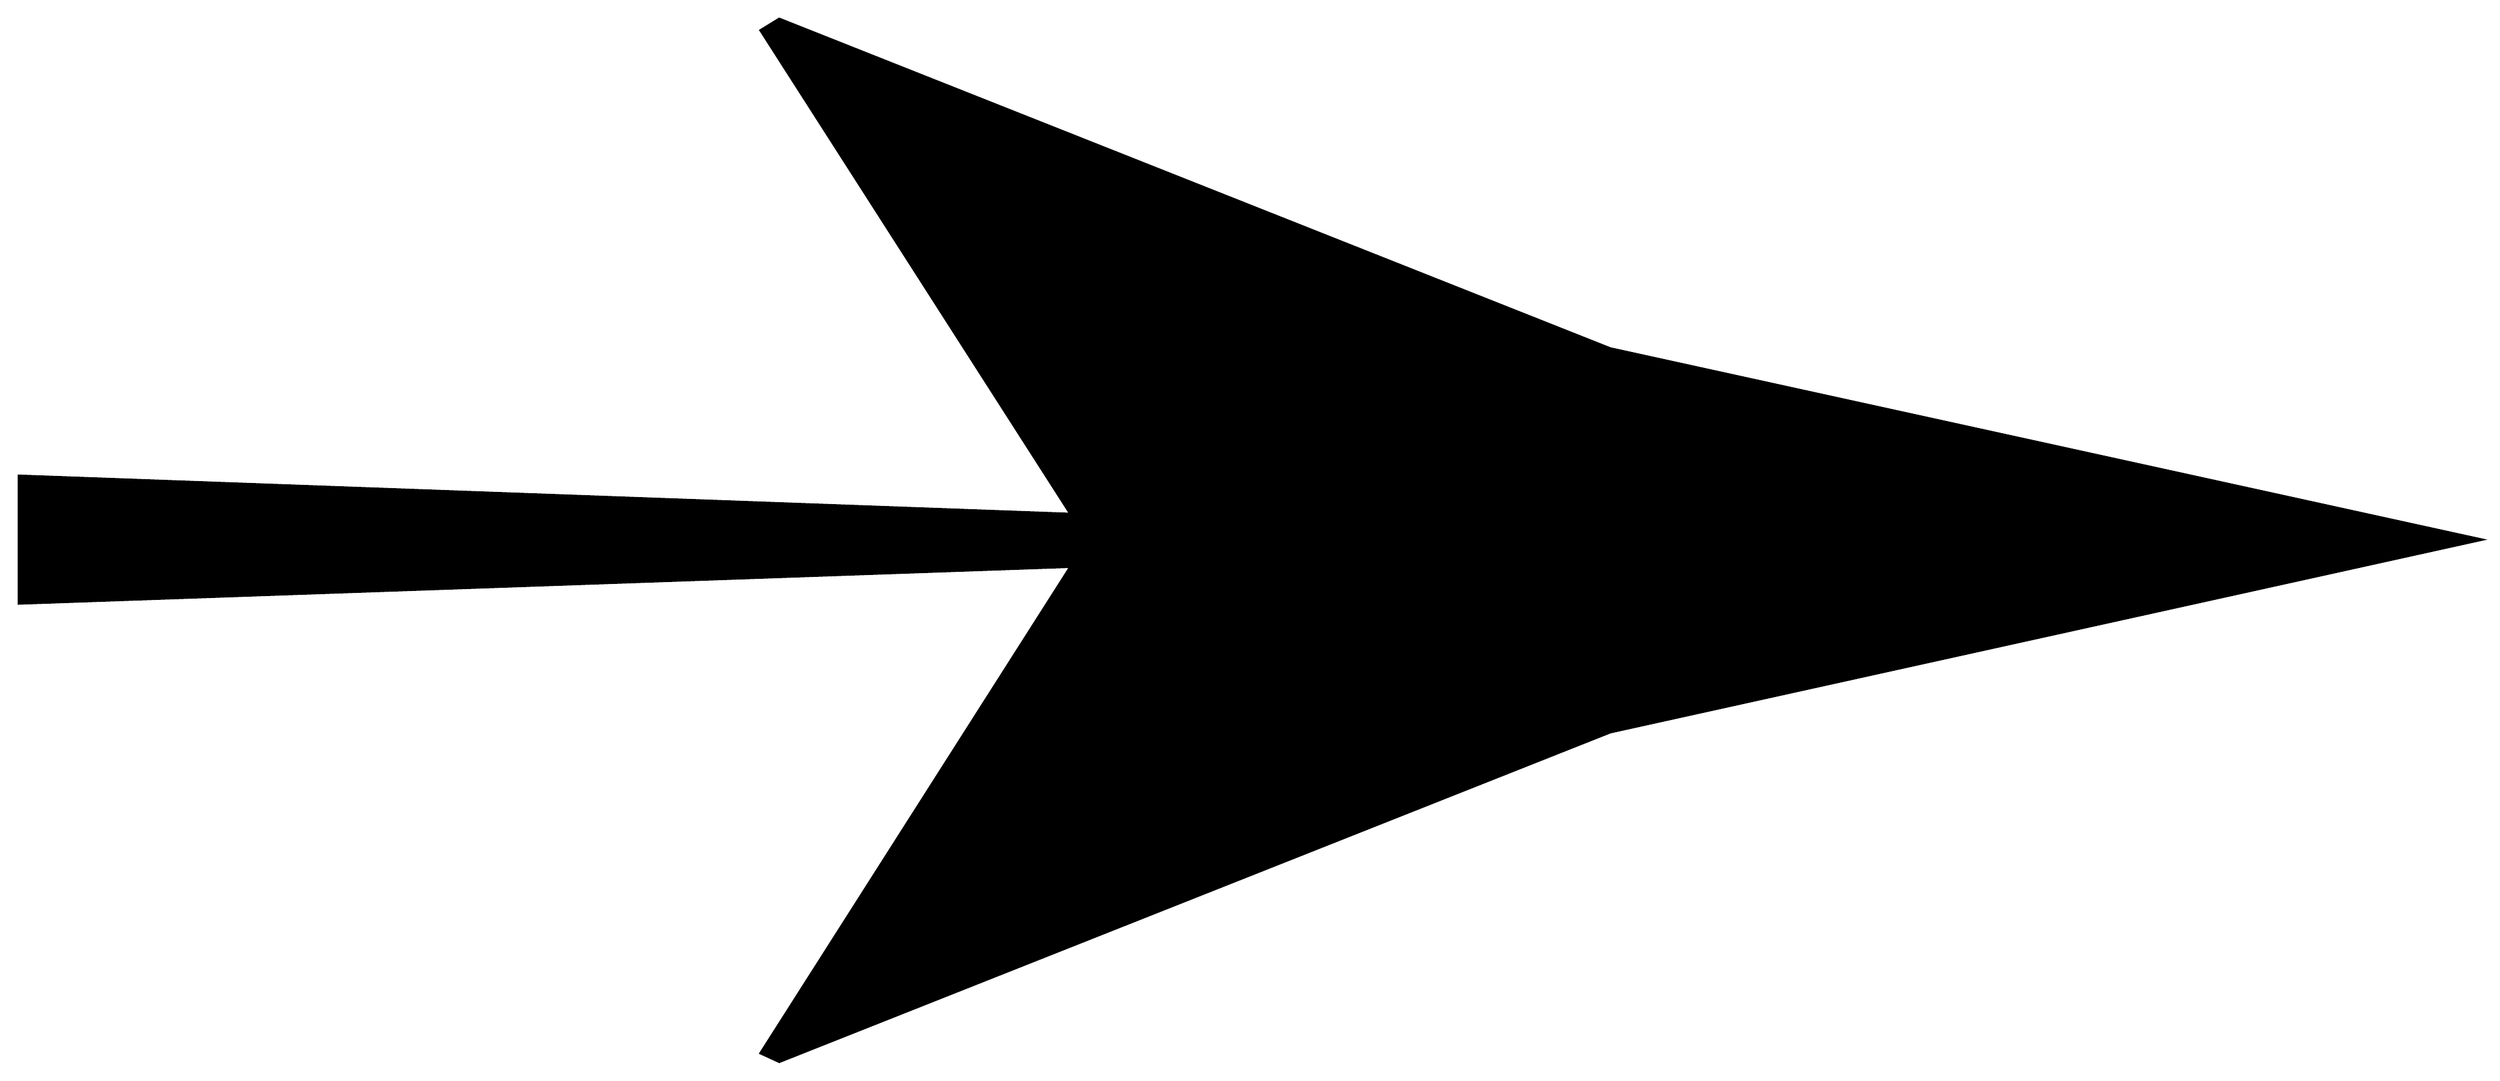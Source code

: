 


\begin{tikzpicture}[y=0.80pt, x=0.80pt, yscale=-1.0, xscale=1.0, inner sep=0pt, outer sep=0pt]
\begin{scope}[shift={(100.0,1832.0)},nonzero rule]
  \path[draw=.,fill=.,line width=1.600pt] (1839.0,-709.0) --
    (1224.0,-573.0) -- (637.0,-340.0) -- (624.0,-346.0) --
    (843.0,-690.0) -- (100.0,-664.0) -- (100.0,-754.0) --
    (843.0,-727.0) -- (624.0,-1069.0) -- (637.0,-1077.0) --
    (1224.0,-844.0) -- (1839.0,-709.0) -- cycle;
\end{scope}

\end{tikzpicture}

